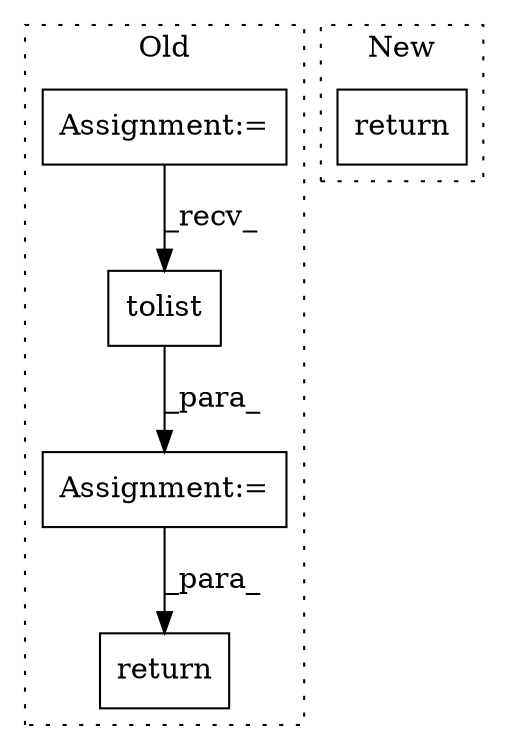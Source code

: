 digraph G {
subgraph cluster0 {
1 [label="tolist" a="32" s="423" l="8" shape="box"];
3 [label="return" a="41" s="443" l="7" shape="box"];
4 [label="Assignment:=" a="7" s="414" l="1" shape="box"];
5 [label="Assignment:=" a="7" s="267" l="1" shape="box"];
label = "Old";
style="dotted";
}
subgraph cluster1 {
2 [label="return" a="41" s="435" l="7" shape="box"];
label = "New";
style="dotted";
}
1 -> 4 [label="_para_"];
4 -> 3 [label="_para_"];
5 -> 1 [label="_recv_"];
}